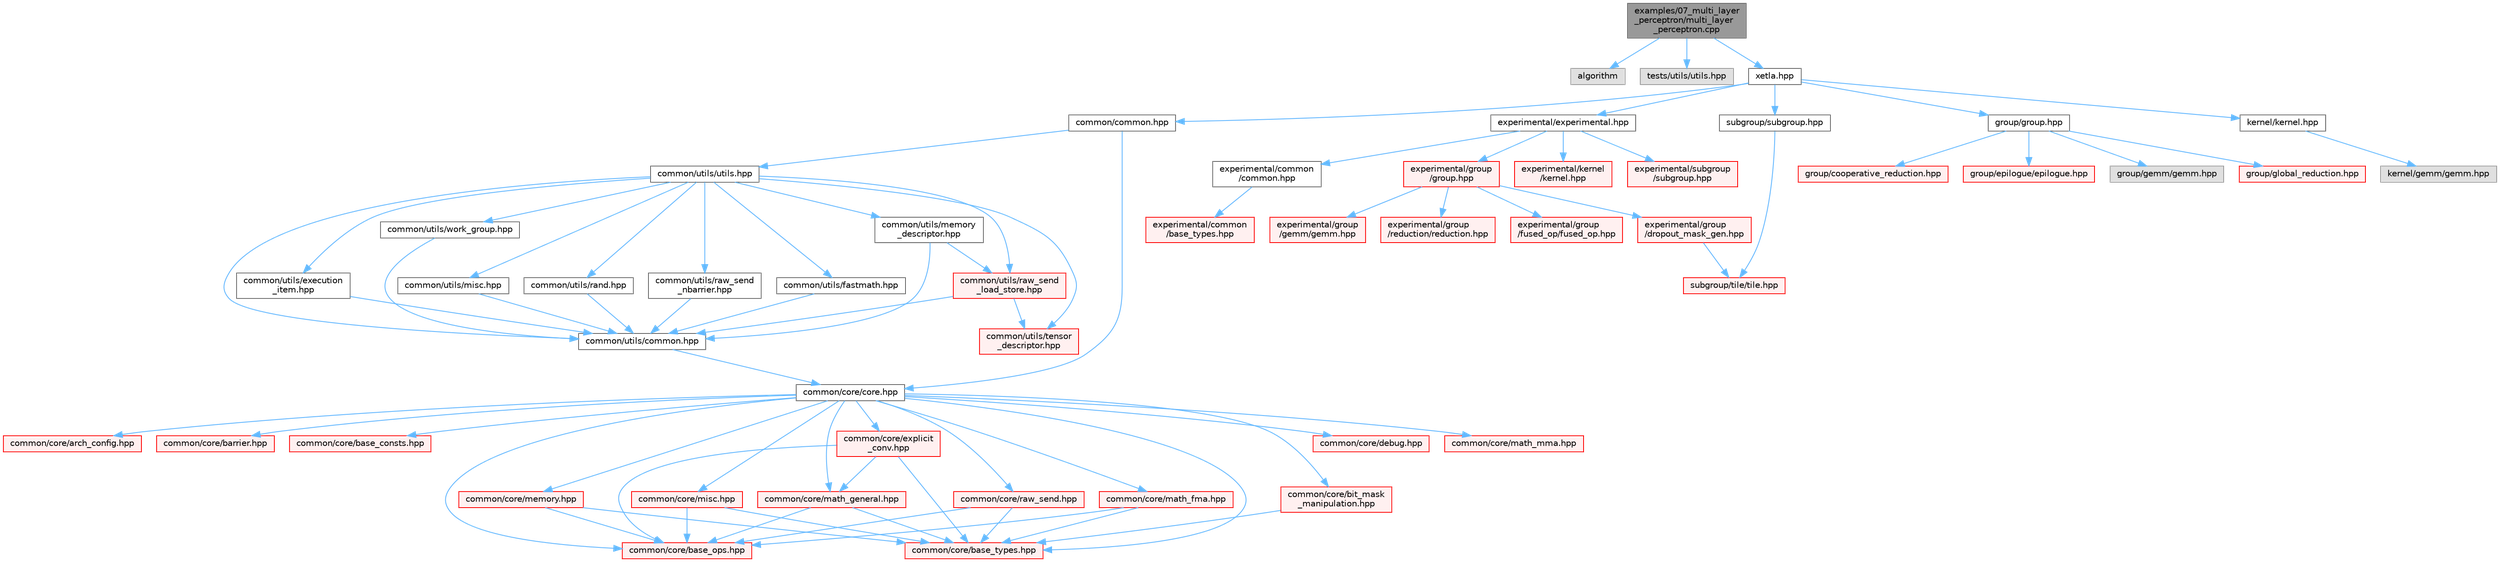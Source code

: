 digraph "examples/07_multi_layer_perceptron/multi_layer_perceptron.cpp"
{
 // LATEX_PDF_SIZE
  bgcolor="transparent";
  edge [fontname=Helvetica,fontsize=10,labelfontname=Helvetica,labelfontsize=10];
  node [fontname=Helvetica,fontsize=10,shape=box,height=0.2,width=0.4];
  Node1 [id="Node000001",label="examples/07_multi_layer\l_perceptron/multi_layer\l_perceptron.cpp",height=0.2,width=0.4,color="gray40", fillcolor="grey60", style="filled", fontcolor="black",tooltip=" "];
  Node1 -> Node2 [id="edge1_Node000001_Node000002",color="steelblue1",style="solid",tooltip=" "];
  Node2 [id="Node000002",label="algorithm",height=0.2,width=0.4,color="grey60", fillcolor="#E0E0E0", style="filled",tooltip=" "];
  Node1 -> Node3 [id="edge2_Node000001_Node000003",color="steelblue1",style="solid",tooltip=" "];
  Node3 [id="Node000003",label="tests/utils/utils.hpp",height=0.2,width=0.4,color="grey60", fillcolor="#E0E0E0", style="filled",tooltip=" "];
  Node1 -> Node4 [id="edge3_Node000001_Node000004",color="steelblue1",style="solid",tooltip=" "];
  Node4 [id="Node000004",label="xetla.hpp",height=0.2,width=0.4,color="grey40", fillcolor="white", style="filled",URL="$xetla_8hpp.html",tooltip="C++ API."];
  Node4 -> Node5 [id="edge4_Node000004_Node000005",color="steelblue1",style="solid",tooltip=" "];
  Node5 [id="Node000005",label="common/common.hpp",height=0.2,width=0.4,color="grey40", fillcolor="white", style="filled",URL="$common_2common_8hpp.html",tooltip="C++ API."];
  Node5 -> Node6 [id="edge5_Node000005_Node000006",color="steelblue1",style="solid",tooltip=" "];
  Node6 [id="Node000006",label="common/core/core.hpp",height=0.2,width=0.4,color="grey40", fillcolor="white", style="filled",URL="$core_8hpp.html",tooltip="C++ API."];
  Node6 -> Node7 [id="edge6_Node000006_Node000007",color="steelblue1",style="solid",tooltip=" "];
  Node7 [id="Node000007",label="common/core/arch_config.hpp",height=0.2,width=0.4,color="red", fillcolor="#FFF0F0", style="filled",URL="$arch__config_8hpp.html",tooltip="C++ API."];
  Node6 -> Node11 [id="edge7_Node000006_Node000011",color="steelblue1",style="solid",tooltip=" "];
  Node11 [id="Node000011",label="common/core/barrier.hpp",height=0.2,width=0.4,color="red", fillcolor="#FFF0F0", style="filled",URL="$barrier_8hpp.html",tooltip="C++ API."];
  Node6 -> Node12 [id="edge8_Node000006_Node000012",color="steelblue1",style="solid",tooltip=" "];
  Node12 [id="Node000012",label="common/core/base_consts.hpp",height=0.2,width=0.4,color="red", fillcolor="#FFF0F0", style="filled",URL="$base__consts_8hpp.html",tooltip="C++ API."];
  Node6 -> Node13 [id="edge9_Node000006_Node000013",color="steelblue1",style="solid",tooltip=" "];
  Node13 [id="Node000013",label="common/core/base_ops.hpp",height=0.2,width=0.4,color="red", fillcolor="#FFF0F0", style="filled",URL="$base__ops_8hpp.html",tooltip="C++ API."];
  Node6 -> Node14 [id="edge10_Node000006_Node000014",color="steelblue1",style="solid",tooltip=" "];
  Node14 [id="Node000014",label="common/core/base_types.hpp",height=0.2,width=0.4,color="red", fillcolor="#FFF0F0", style="filled",URL="$common_2core_2base__types_8hpp.html",tooltip="C++ API."];
  Node6 -> Node15 [id="edge11_Node000006_Node000015",color="steelblue1",style="solid",tooltip=" "];
  Node15 [id="Node000015",label="common/core/bit_mask\l_manipulation.hpp",height=0.2,width=0.4,color="red", fillcolor="#FFF0F0", style="filled",URL="$bit__mask__manipulation_8hpp.html",tooltip="C++ API."];
  Node15 -> Node14 [id="edge12_Node000015_Node000014",color="steelblue1",style="solid",tooltip=" "];
  Node6 -> Node16 [id="edge13_Node000006_Node000016",color="steelblue1",style="solid",tooltip=" "];
  Node16 [id="Node000016",label="common/core/debug.hpp",height=0.2,width=0.4,color="red", fillcolor="#FFF0F0", style="filled",URL="$debug_8hpp.html",tooltip=" "];
  Node6 -> Node17 [id="edge14_Node000006_Node000017",color="steelblue1",style="solid",tooltip=" "];
  Node17 [id="Node000017",label="common/core/explicit\l_conv.hpp",height=0.2,width=0.4,color="red", fillcolor="#FFF0F0", style="filled",URL="$explicit__conv_8hpp.html",tooltip="C++ API."];
  Node17 -> Node13 [id="edge15_Node000017_Node000013",color="steelblue1",style="solid",tooltip=" "];
  Node17 -> Node14 [id="edge16_Node000017_Node000014",color="steelblue1",style="solid",tooltip=" "];
  Node17 -> Node18 [id="edge17_Node000017_Node000018",color="steelblue1",style="solid",tooltip=" "];
  Node18 [id="Node000018",label="common/core/math_general.hpp",height=0.2,width=0.4,color="red", fillcolor="#FFF0F0", style="filled",URL="$math__general_8hpp.html",tooltip="C++ API."];
  Node18 -> Node13 [id="edge18_Node000018_Node000013",color="steelblue1",style="solid",tooltip=" "];
  Node18 -> Node14 [id="edge19_Node000018_Node000014",color="steelblue1",style="solid",tooltip=" "];
  Node6 -> Node19 [id="edge20_Node000006_Node000019",color="steelblue1",style="solid",tooltip=" "];
  Node19 [id="Node000019",label="common/core/math_fma.hpp",height=0.2,width=0.4,color="red", fillcolor="#FFF0F0", style="filled",URL="$math__fma_8hpp.html",tooltip="C++ API."];
  Node19 -> Node13 [id="edge21_Node000019_Node000013",color="steelblue1",style="solid",tooltip=" "];
  Node19 -> Node14 [id="edge22_Node000019_Node000014",color="steelblue1",style="solid",tooltip=" "];
  Node6 -> Node18 [id="edge23_Node000006_Node000018",color="steelblue1",style="solid",tooltip=" "];
  Node6 -> Node20 [id="edge24_Node000006_Node000020",color="steelblue1",style="solid",tooltip=" "];
  Node20 [id="Node000020",label="common/core/math_mma.hpp",height=0.2,width=0.4,color="red", fillcolor="#FFF0F0", style="filled",URL="$math__mma_8hpp.html",tooltip="C++ API."];
  Node6 -> Node21 [id="edge25_Node000006_Node000021",color="steelblue1",style="solid",tooltip=" "];
  Node21 [id="Node000021",label="common/core/memory.hpp",height=0.2,width=0.4,color="red", fillcolor="#FFF0F0", style="filled",URL="$memory_8hpp.html",tooltip="C++ API."];
  Node21 -> Node13 [id="edge26_Node000021_Node000013",color="steelblue1",style="solid",tooltip=" "];
  Node21 -> Node14 [id="edge27_Node000021_Node000014",color="steelblue1",style="solid",tooltip=" "];
  Node6 -> Node24 [id="edge28_Node000006_Node000024",color="steelblue1",style="solid",tooltip=" "];
  Node24 [id="Node000024",label="common/core/misc.hpp",height=0.2,width=0.4,color="red", fillcolor="#FFF0F0", style="filled",URL="$core_2misc_8hpp.html",tooltip="C++ API."];
  Node24 -> Node13 [id="edge29_Node000024_Node000013",color="steelblue1",style="solid",tooltip=" "];
  Node24 -> Node14 [id="edge30_Node000024_Node000014",color="steelblue1",style="solid",tooltip=" "];
  Node6 -> Node25 [id="edge31_Node000006_Node000025",color="steelblue1",style="solid",tooltip=" "];
  Node25 [id="Node000025",label="common/core/raw_send.hpp",height=0.2,width=0.4,color="red", fillcolor="#FFF0F0", style="filled",URL="$raw__send_8hpp.html",tooltip="C++ API."];
  Node25 -> Node13 [id="edge32_Node000025_Node000013",color="steelblue1",style="solid",tooltip=" "];
  Node25 -> Node14 [id="edge33_Node000025_Node000014",color="steelblue1",style="solid",tooltip=" "];
  Node5 -> Node26 [id="edge34_Node000005_Node000026",color="steelblue1",style="solid",tooltip=" "];
  Node26 [id="Node000026",label="common/utils/utils.hpp",height=0.2,width=0.4,color="grey40", fillcolor="white", style="filled",URL="$utils_8hpp.html",tooltip=" "];
  Node26 -> Node27 [id="edge35_Node000026_Node000027",color="steelblue1",style="solid",tooltip=" "];
  Node27 [id="Node000027",label="common/utils/common.hpp",height=0.2,width=0.4,color="grey40", fillcolor="white", style="filled",URL="$common_2utils_2common_8hpp.html",tooltip="C++ API."];
  Node27 -> Node6 [id="edge36_Node000027_Node000006",color="steelblue1",style="solid",tooltip=" "];
  Node26 -> Node28 [id="edge37_Node000026_Node000028",color="steelblue1",style="solid",tooltip=" "];
  Node28 [id="Node000028",label="common/utils/execution\l_item.hpp",height=0.2,width=0.4,color="grey40", fillcolor="white", style="filled",URL="$execution__item_8hpp.html",tooltip="C++ API."];
  Node28 -> Node27 [id="edge38_Node000028_Node000027",color="steelblue1",style="solid",tooltip=" "];
  Node26 -> Node29 [id="edge39_Node000026_Node000029",color="steelblue1",style="solid",tooltip=" "];
  Node29 [id="Node000029",label="common/utils/fastmath.hpp",height=0.2,width=0.4,color="grey40", fillcolor="white", style="filled",URL="$fastmath_8hpp.html",tooltip="C++ API."];
  Node29 -> Node27 [id="edge40_Node000029_Node000027",color="steelblue1",style="solid",tooltip=" "];
  Node26 -> Node30 [id="edge41_Node000026_Node000030",color="steelblue1",style="solid",tooltip=" "];
  Node30 [id="Node000030",label="common/utils/memory\l_descriptor.hpp",height=0.2,width=0.4,color="grey40", fillcolor="white", style="filled",URL="$memory__descriptor_8hpp.html",tooltip="C++ API."];
  Node30 -> Node27 [id="edge42_Node000030_Node000027",color="steelblue1",style="solid",tooltip=" "];
  Node30 -> Node31 [id="edge43_Node000030_Node000031",color="steelblue1",style="solid",tooltip=" "];
  Node31 [id="Node000031",label="common/utils/raw_send\l_load_store.hpp",height=0.2,width=0.4,color="red", fillcolor="#FFF0F0", style="filled",URL="$raw__send__load__store_8hpp.html",tooltip="C++ API."];
  Node31 -> Node27 [id="edge44_Node000031_Node000027",color="steelblue1",style="solid",tooltip=" "];
  Node31 -> Node23 [id="edge45_Node000031_Node000023",color="steelblue1",style="solid",tooltip=" "];
  Node23 [id="Node000023",label="common/utils/tensor\l_descriptor.hpp",height=0.2,width=0.4,color="red", fillcolor="#FFF0F0", style="filled",URL="$tensor__descriptor_8hpp.html",tooltip="C++ API."];
  Node26 -> Node32 [id="edge46_Node000026_Node000032",color="steelblue1",style="solid",tooltip=" "];
  Node32 [id="Node000032",label="common/utils/misc.hpp",height=0.2,width=0.4,color="grey40", fillcolor="white", style="filled",URL="$utils_2misc_8hpp.html",tooltip="C++ API."];
  Node32 -> Node27 [id="edge47_Node000032_Node000027",color="steelblue1",style="solid",tooltip=" "];
  Node26 -> Node33 [id="edge48_Node000026_Node000033",color="steelblue1",style="solid",tooltip=" "];
  Node33 [id="Node000033",label="common/utils/rand.hpp",height=0.2,width=0.4,color="grey40", fillcolor="white", style="filled",URL="$rand_8hpp.html",tooltip="C++ API."];
  Node33 -> Node27 [id="edge49_Node000033_Node000027",color="steelblue1",style="solid",tooltip=" "];
  Node26 -> Node31 [id="edge50_Node000026_Node000031",color="steelblue1",style="solid",tooltip=" "];
  Node26 -> Node34 [id="edge51_Node000026_Node000034",color="steelblue1",style="solid",tooltip=" "];
  Node34 [id="Node000034",label="common/utils/raw_send\l_nbarrier.hpp",height=0.2,width=0.4,color="grey40", fillcolor="white", style="filled",URL="$raw__send__nbarrier_8hpp.html",tooltip="C++ API."];
  Node34 -> Node27 [id="edge52_Node000034_Node000027",color="steelblue1",style="solid",tooltip=" "];
  Node26 -> Node23 [id="edge53_Node000026_Node000023",color="steelblue1",style="solid",tooltip=" "];
  Node26 -> Node35 [id="edge54_Node000026_Node000035",color="steelblue1",style="solid",tooltip=" "];
  Node35 [id="Node000035",label="common/utils/work_group.hpp",height=0.2,width=0.4,color="grey40", fillcolor="white", style="filled",URL="$work__group_8hpp.html",tooltip="C++ API."];
  Node35 -> Node27 [id="edge55_Node000035_Node000027",color="steelblue1",style="solid",tooltip=" "];
  Node4 -> Node36 [id="edge56_Node000004_Node000036",color="steelblue1",style="solid",tooltip=" "];
  Node36 [id="Node000036",label="experimental/experimental.hpp",height=0.2,width=0.4,color="grey40", fillcolor="white", style="filled",URL="$experimental_8hpp.html",tooltip="C++ API."];
  Node36 -> Node37 [id="edge57_Node000036_Node000037",color="steelblue1",style="solid",tooltip=" "];
  Node37 [id="Node000037",label="experimental/common\l/common.hpp",height=0.2,width=0.4,color="grey40", fillcolor="white", style="filled",URL="$experimental_2common_2common_8hpp.html",tooltip="C++ API."];
  Node37 -> Node38 [id="edge58_Node000037_Node000038",color="steelblue1",style="solid",tooltip=" "];
  Node38 [id="Node000038",label="experimental/common\l/base_types.hpp",height=0.2,width=0.4,color="red", fillcolor="#FFF0F0", style="filled",URL="$experimental_2common_2base__types_8hpp.html",tooltip="C++ API."];
  Node36 -> Node40 [id="edge59_Node000036_Node000040",color="steelblue1",style="solid",tooltip=" "];
  Node40 [id="Node000040",label="experimental/group\l/group.hpp",height=0.2,width=0.4,color="red", fillcolor="#FFF0F0", style="filled",URL="$experimental_2group_2group_8hpp.html",tooltip="C++ API."];
  Node40 -> Node41 [id="edge60_Node000040_Node000041",color="steelblue1",style="solid",tooltip=" "];
  Node41 [id="Node000041",label="experimental/group\l/dropout_mask_gen.hpp",height=0.2,width=0.4,color="red", fillcolor="#FFF0F0", style="filled",URL="$dropout__mask__gen_8hpp.html",tooltip="C++ API."];
  Node41 -> Node42 [id="edge61_Node000041_Node000042",color="steelblue1",style="solid",tooltip=" "];
  Node42 [id="Node000042",label="subgroup/tile/tile.hpp",height=0.2,width=0.4,color="red", fillcolor="#FFF0F0", style="filled",URL="$tile_8hpp.html",tooltip="C++ API."];
  Node40 -> Node55 [id="edge62_Node000040_Node000055",color="steelblue1",style="solid",tooltip=" "];
  Node55 [id="Node000055",label="experimental/group\l/fused_op/fused_op.hpp",height=0.2,width=0.4,color="red", fillcolor="#FFF0F0", style="filled",URL="$fused__op_8hpp.html",tooltip="C++ API."];
  Node40 -> Node62 [id="edge63_Node000040_Node000062",color="steelblue1",style="solid",tooltip=" "];
  Node62 [id="Node000062",label="experimental/group\l/gemm/gemm.hpp",height=0.2,width=0.4,color="red", fillcolor="#FFF0F0", style="filled",URL="$experimental_2group_2gemm_2gemm_8hpp.html",tooltip="C++ API."];
  Node40 -> Node69 [id="edge64_Node000040_Node000069",color="steelblue1",style="solid",tooltip=" "];
  Node69 [id="Node000069",label="experimental/group\l/reduction/reduction.hpp",height=0.2,width=0.4,color="red", fillcolor="#FFF0F0", style="filled",URL="$experimental_2group_2reduction_2reduction_8hpp.html",tooltip="C++ API."];
  Node36 -> Node80 [id="edge65_Node000036_Node000080",color="steelblue1",style="solid",tooltip=" "];
  Node80 [id="Node000080",label="experimental/kernel\l/kernel.hpp",height=0.2,width=0.4,color="red", fillcolor="#FFF0F0", style="filled",URL="$experimental_2kernel_2kernel_8hpp.html",tooltip="C++ API."];
  Node36 -> Node64 [id="edge66_Node000036_Node000064",color="steelblue1",style="solid",tooltip=" "];
  Node64 [id="Node000064",label="experimental/subgroup\l/subgroup.hpp",height=0.2,width=0.4,color="red", fillcolor="#FFF0F0", style="filled",URL="$experimental_2subgroup_2subgroup_8hpp.html",tooltip="C++ API."];
  Node4 -> Node104 [id="edge67_Node000004_Node000104",color="steelblue1",style="solid",tooltip=" "];
  Node104 [id="Node000104",label="group/group.hpp",height=0.2,width=0.4,color="grey40", fillcolor="white", style="filled",URL="$group_2group_8hpp.html",tooltip="C++ API."];
  Node104 -> Node105 [id="edge68_Node000104_Node000105",color="steelblue1",style="solid",tooltip=" "];
  Node105 [id="Node000105",label="group/cooperative_reduction.hpp",height=0.2,width=0.4,color="red", fillcolor="#FFF0F0", style="filled",URL="$cooperative__reduction_8hpp.html",tooltip="C++ API."];
  Node104 -> Node106 [id="edge69_Node000104_Node000106",color="steelblue1",style="solid",tooltip=" "];
  Node106 [id="Node000106",label="group/epilogue/epilogue.hpp",height=0.2,width=0.4,color="red", fillcolor="#FFF0F0", style="filled",URL="$epilogue_8hpp.html",tooltip="C++ API."];
  Node104 -> Node115 [id="edge70_Node000104_Node000115",color="steelblue1",style="solid",tooltip=" "];
  Node115 [id="Node000115",label="group/gemm/gemm.hpp",height=0.2,width=0.4,color="grey60", fillcolor="#E0E0E0", style="filled",tooltip=" "];
  Node104 -> Node116 [id="edge71_Node000104_Node000116",color="steelblue1",style="solid",tooltip=" "];
  Node116 [id="Node000116",label="group/global_reduction.hpp",height=0.2,width=0.4,color="red", fillcolor="#FFF0F0", style="filled",URL="$global__reduction_8hpp.html",tooltip="C++ API."];
  Node4 -> Node117 [id="edge72_Node000004_Node000117",color="steelblue1",style="solid",tooltip=" "];
  Node117 [id="Node000117",label="kernel/kernel.hpp",height=0.2,width=0.4,color="grey40", fillcolor="white", style="filled",URL="$kernel_2kernel_8hpp.html",tooltip="C++ API."];
  Node117 -> Node118 [id="edge73_Node000117_Node000118",color="steelblue1",style="solid",tooltip=" "];
  Node118 [id="Node000118",label="kernel/gemm/gemm.hpp",height=0.2,width=0.4,color="grey60", fillcolor="#E0E0E0", style="filled",tooltip=" "];
  Node4 -> Node119 [id="edge74_Node000004_Node000119",color="steelblue1",style="solid",tooltip=" "];
  Node119 [id="Node000119",label="subgroup/subgroup.hpp",height=0.2,width=0.4,color="grey40", fillcolor="white", style="filled",URL="$subgroup_2subgroup_8hpp.html",tooltip="C++ API."];
  Node119 -> Node42 [id="edge75_Node000119_Node000042",color="steelblue1",style="solid",tooltip=" "];
}

